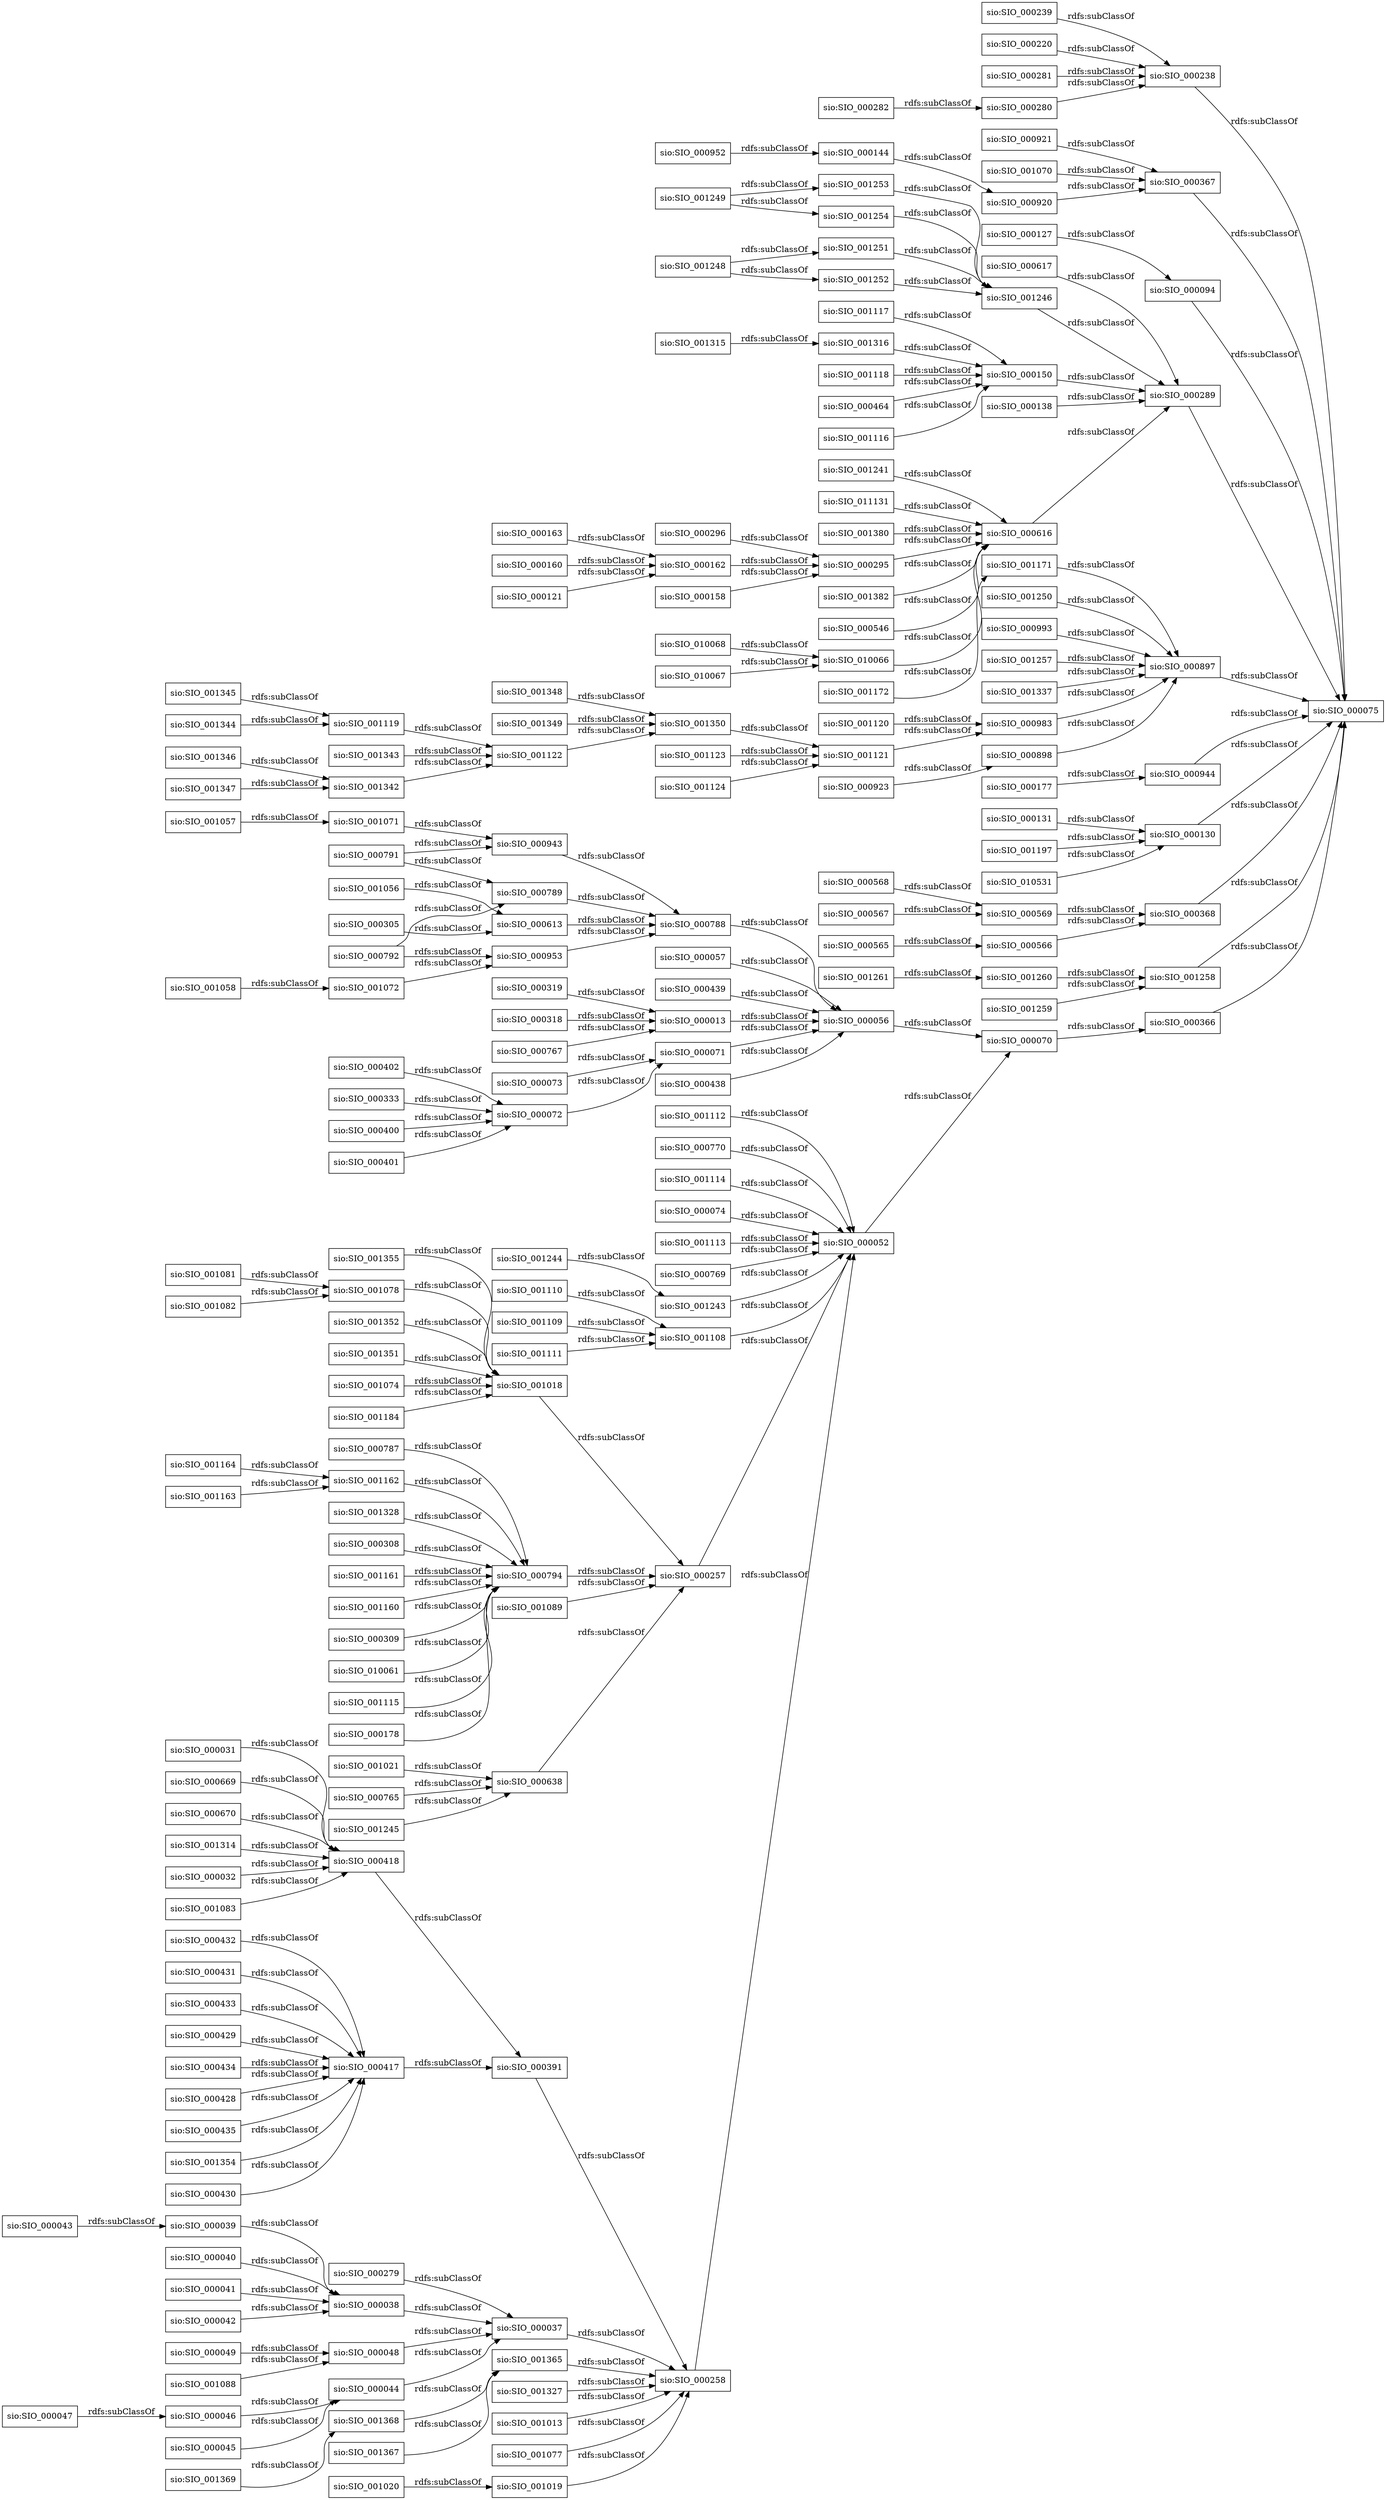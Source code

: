 digraph ar2dtool_diagram { 
rankdir=LR;
size="1000"
node [shape = rectangle, color="black"]; "sio:SIO_001354" "sio:SIO_000788" "sio:SIO_000162" "sio:SIO_001112" "sio:SIO_000308" "sio:SIO_000138" "sio:SIO_000430" "sio:SIO_000993" "sio:SIO_001057" "sio:SIO_001368" "sio:SIO_000569" "sio:SIO_000565" "sio:SIO_000281" "sio:SIO_000057" "sio:SIO_001018" "sio:SIO_000158" "sio:SIO_001197" "sio:SIO_001348" "sio:SIO_001345" "sio:SIO_001164" "sio:SIO_000923" "sio:SIO_001070" "sio:SIO_001248" "sio:SIO_000032" "sio:SIO_000546" "sio:SIO_000319" "sio:SIO_000045" "sio:SIO_001369" "sio:SIO_001316" "sio:SIO_001161" "sio:SIO_000056" "sio:SIO_001083" "sio:SIO_000566" "sio:SIO_010066" "sio:SIO_000177" "sio:SIO_000238" "sio:SIO_000280" "sio:SIO_001241" "sio:SIO_001184" "sio:SIO_001253" "sio:SIO_000770" "sio:SIO_000794" "sio:SIO_001013" "sio:SIO_001344" "sio:SIO_001071" "sio:SIO_000073" "sio:SIO_000031" "sio:SIO_000791" "sio:SIO_000318" "sio:SIO_001118" "sio:SIO_000439" "sio:SIO_001114" "sio:SIO_001160" "sio:SIO_001260" "sio:SIO_001089" "sio:SIO_000367" "sio:SIO_000432" "sio:SIO_000094" "sio:SIO_000400" "sio:SIO_001252" "sio:SIO_000669" "sio:SIO_000464" "sio:SIO_000074" "sio:SIO_001355" "sio:SIO_001077" "sio:SIO_000616" "sio:SIO_000163" "sio:SIO_001113" "sio:SIO_000289" "sio:SIO_000309" "sio:SIO_000431" "sio:SIO_000047" "sio:SIO_001350" "sio:SIO_000670" "sio:SIO_001058" "sio:SIO_000769" "sio:SIO_000765" "sio:SIO_010068" "sio:SIO_000282" "sio:SIO_000040" "sio:SIO_001257" "sio:SIO_010061" "sio:SIO_000070" "sio:SIO_001019" "sio:SIO_001346" "sio:SIO_001349" "sio:SIO_001249" "sio:SIO_000046" "sio:SIO_000391" "sio:SIO_000567" "sio:SIO_010067" "sio:SIO_000920" "sio:SIO_000239" "sio:SIO_001337" "sio:SIO_001243" "sio:SIO_000897" "sio:SIO_000041" "sio:SIO_010531" "sio:SIO_001254" "sio:SIO_000943" "sio:SIO_000131" "sio:SIO_001347" "sio:SIO_000418" "sio:SIO_000144" "sio:SIO_001072" "sio:SIO_000279" "sio:SIO_001115" "sio:SIO_001314" "sio:SIO_001261" "sio:SIO_000178" "sio:SIO_000037" "sio:SIO_000433" "sio:SIO_001244" "sio:SIO_000983" "sio:SIO_001365" "sio:SIO_000052" "sio:SIO_000944" "sio:SIO_000130" "sio:SIO_001122" "sio:SIO_000417" "sio:SIO_000075" "sio:SIO_000429" "sio:SIO_001078" "sio:SIO_000617" "sio:SIO_001116" "sio:SIO_000072" "sio:SIO_000789" "sio:SIO_000038" "sio:SIO_001352" "sio:SIO_000434" "sio:SIO_000048" "sio:SIO_001020" "sio:SIO_001351" "sio:SIO_000160" "sio:SIO_000368" "sio:SIO_001088" "sio:SIO_001110" "sio:SIO_000952" "sio:SIO_000401" "sio:SIO_001121" "sio:SIO_011131" "sio:SIO_001123" "sio:SIO_000043" "sio:SIO_000121" "sio:SIO_000428" "sio:SIO_001327" "sio:SIO_001258" "sio:SIO_000787" "sio:SIO_000013" "sio:SIO_000071" "sio:SIO_001074" "sio:SIO_000613" "sio:SIO_000049" "sio:SIO_001108" "sio:SIO_000921" "sio:SIO_001162" "sio:SIO_000305" "sio:SIO_001120" "sio:SIO_000638" "sio:SIO_001246" "sio:SIO_000296" "sio:SIO_001367" "sio:SIO_000042" "sio:SIO_001081" "sio:SIO_000568" "sio:SIO_001259" "sio:SIO_001380" "sio:SIO_000257" "sio:SIO_000898" "sio:SIO_001172" "sio:SIO_001315" "sio:SIO_000792" "sio:SIO_001109" "sio:SIO_001342" "sio:SIO_001119" "sio:SIO_001163" "sio:SIO_001245" "sio:SIO_000295" "sio:SIO_000150" "sio:SIO_001082" "sio:SIO_000258" "sio:SIO_001171" "sio:SIO_001250" "sio:SIO_001117" "sio:SIO_001343" "sio:SIO_000220" "sio:SIO_000039" "sio:SIO_000435" "sio:SIO_001021" "sio:SIO_000438" "sio:SIO_001111" "sio:SIO_000402" "sio:SIO_000127" "sio:SIO_000366" "sio:SIO_001056" "sio:SIO_001124" "sio:SIO_000044" "sio:SIO_001251" "sio:SIO_000953" "sio:SIO_000767" "sio:SIO_000333" "sio:SIO_001328" "sio:SIO_001382" ; /*classes style*/
	"sio:SIO_000566" -> "sio:SIO_000368" [ label = "rdfs:subClassOf" ];
	"sio:SIO_001337" -> "sio:SIO_000897" [ label = "rdfs:subClassOf" ];
	"sio:SIO_001316" -> "sio:SIO_000150" [ label = "rdfs:subClassOf" ];
	"sio:SIO_001124" -> "sio:SIO_001121" [ label = "rdfs:subClassOf" ];
	"sio:SIO_000282" -> "sio:SIO_000280" [ label = "rdfs:subClassOf" ];
	"sio:SIO_000432" -> "sio:SIO_000417" [ label = "rdfs:subClassOf" ];
	"sio:SIO_000787" -> "sio:SIO_000794" [ label = "rdfs:subClassOf" ];
	"sio:SIO_010066" -> "sio:SIO_000616" [ label = "rdfs:subClassOf" ];
	"sio:SIO_001074" -> "sio:SIO_001018" [ label = "rdfs:subClassOf" ];
	"sio:SIO_000048" -> "sio:SIO_000037" [ label = "rdfs:subClassOf" ];
	"sio:SIO_001245" -> "sio:SIO_000638" [ label = "rdfs:subClassOf" ];
	"sio:SIO_001345" -> "sio:SIO_001119" [ label = "rdfs:subClassOf" ];
	"sio:SIO_000319" -> "sio:SIO_000013" [ label = "rdfs:subClassOf" ];
	"sio:SIO_000127" -> "sio:SIO_000094" [ label = "rdfs:subClassOf" ];
	"sio:SIO_001111" -> "sio:SIO_001108" [ label = "rdfs:subClassOf" ];
	"sio:SIO_000056" -> "sio:SIO_000070" [ label = "rdfs:subClassOf" ];
	"sio:SIO_001082" -> "sio:SIO_001078" [ label = "rdfs:subClassOf" ];
	"sio:SIO_001253" -> "sio:SIO_001246" [ label = "rdfs:subClassOf" ];
	"sio:SIO_000177" -> "sio:SIO_000944" [ label = "rdfs:subClassOf" ];
	"sio:SIO_001019" -> "sio:SIO_000258" [ label = "rdfs:subClassOf" ];
	"sio:SIO_001161" -> "sio:SIO_000794" [ label = "rdfs:subClassOf" ];
	"sio:SIO_001119" -> "sio:SIO_001122" [ label = "rdfs:subClassOf" ];
	"sio:SIO_001261" -> "sio:SIO_001260" [ label = "rdfs:subClassOf" ];
	"sio:SIO_000953" -> "sio:SIO_000788" [ label = "rdfs:subClassOf" ];
	"sio:SIO_010061" -> "sio:SIO_000794" [ label = "rdfs:subClassOf" ];
	"sio:SIO_000043" -> "sio:SIO_000039" [ label = "rdfs:subClassOf" ];
	"sio:SIO_000569" -> "sio:SIO_000368" [ label = "rdfs:subClassOf" ];
	"sio:SIO_001382" -> "sio:SIO_000616" [ label = "rdfs:subClassOf" ];
	"sio:SIO_000669" -> "sio:SIO_000418" [ label = "rdfs:subClassOf" ];
	"sio:SIO_000435" -> "sio:SIO_000417" [ label = "rdfs:subClassOf" ];
	"sio:SIO_000072" -> "sio:SIO_000071" [ label = "rdfs:subClassOf" ];
	"sio:SIO_000769" -> "sio:SIO_000052" [ label = "rdfs:subClassOf" ];
	"sio:SIO_001077" -> "sio:SIO_000258" [ label = "rdfs:subClassOf" ];
	"sio:SIO_001248" -> "sio:SIO_001252" [ label = "rdfs:subClassOf" ];
	"sio:SIO_001248" -> "sio:SIO_001251" [ label = "rdfs:subClassOf" ];
	"sio:SIO_001056" -> "sio:SIO_000613" [ label = "rdfs:subClassOf" ];
	"sio:SIO_001369" -> "sio:SIO_001368" [ label = "rdfs:subClassOf" ];
	"sio:SIO_001348" -> "sio:SIO_001350" [ label = "rdfs:subClassOf" ];
	"sio:SIO_000130" -> "sio:SIO_000075" [ label = "rdfs:subClassOf" ];
	"sio:SIO_001327" -> "sio:SIO_000258" [ label = "rdfs:subClassOf" ];
	"sio:SIO_000464" -> "sio:SIO_000150" [ label = "rdfs:subClassOf" ];
	"sio:SIO_001114" -> "sio:SIO_000052" [ label = "rdfs:subClassOf" ];
	"sio:SIO_000401" -> "sio:SIO_000072" [ label = "rdfs:subClassOf" ];
	"sio:SIO_000038" -> "sio:SIO_000037" [ label = "rdfs:subClassOf" ];
	"sio:SIO_000898" -> "sio:SIO_000897" [ label = "rdfs:subClassOf" ];
	"sio:SIO_001164" -> "sio:SIO_001162" [ label = "rdfs:subClassOf" ];
	"sio:SIO_000138" -> "sio:SIO_000289" [ label = "rdfs:subClassOf" ];
	"sio:SIO_000309" -> "sio:SIO_000794" [ label = "rdfs:subClassOf" ];
	"sio:SIO_001314" -> "sio:SIO_000418" [ label = "rdfs:subClassOf" ];
	"sio:SIO_000280" -> "sio:SIO_000238" [ label = "rdfs:subClassOf" ];
	"sio:SIO_001122" -> "sio:SIO_001350" [ label = "rdfs:subClassOf" ];
	"sio:SIO_000430" -> "sio:SIO_000417" [ label = "rdfs:subClassOf" ];
	"sio:SIO_000238" -> "sio:SIO_000075" [ label = "rdfs:subClassOf" ];
	"sio:SIO_001072" -> "sio:SIO_000953" [ label = "rdfs:subClassOf" ];
	"sio:SIO_000046" -> "sio:SIO_000044" [ label = "rdfs:subClassOf" ];
	"sio:SIO_001243" -> "sio:SIO_000052" [ label = "rdfs:subClassOf" ];
	"sio:SIO_001172" -> "sio:SIO_001171" [ label = "rdfs:subClassOf" ];
	"sio:SIO_001343" -> "sio:SIO_001122" [ label = "rdfs:subClassOf" ];
	"sio:SIO_001109" -> "sio:SIO_001108" [ label = "rdfs:subClassOf" ];
	"sio:SIO_000438" -> "sio:SIO_000056" [ label = "rdfs:subClassOf" ];
	"sio:SIO_000417" -> "sio:SIO_000391" [ label = "rdfs:subClassOf" ];
	"sio:SIO_001251" -> "sio:SIO_001246" [ label = "rdfs:subClassOf" ];
	"sio:SIO_000943" -> "sio:SIO_000788" [ label = "rdfs:subClassOf" ];
	"sio:SIO_000367" -> "sio:SIO_000075" [ label = "rdfs:subClassOf" ];
	"sio:SIO_001351" -> "sio:SIO_001018" [ label = "rdfs:subClassOf" ];
	"sio:SIO_000296" -> "sio:SIO_000295" [ label = "rdfs:subClassOf" ];
	"sio:SIO_001117" -> "sio:SIO_000150" [ label = "rdfs:subClassOf" ];
	"sio:SIO_000638" -> "sio:SIO_000257" [ label = "rdfs:subClassOf" ];
	"sio:SIO_000993" -> "sio:SIO_000897" [ label = "rdfs:subClassOf" ];
	"sio:SIO_000617" -> "sio:SIO_000289" [ label = "rdfs:subClassOf" ];
	"sio:SIO_001088" -> "sio:SIO_000048" [ label = "rdfs:subClassOf" ];
	"sio:SIO_001259" -> "sio:SIO_001258" [ label = "rdfs:subClassOf" ];
	"sio:SIO_000041" -> "sio:SIO_000038" [ label = "rdfs:subClassOf" ];
	"sio:SIO_000567" -> "sio:SIO_000569" [ label = "rdfs:subClassOf" ];
	"sio:SIO_000546" -> "sio:SIO_000616" [ label = "rdfs:subClassOf" ];
	"sio:SIO_001380" -> "sio:SIO_000616" [ label = "rdfs:subClassOf" ];
	"sio:SIO_011131" -> "sio:SIO_000616" [ label = "rdfs:subClassOf" ];
	"sio:SIO_000162" -> "sio:SIO_000295" [ label = "rdfs:subClassOf" ];
	"sio:SIO_000333" -> "sio:SIO_000072" [ label = "rdfs:subClassOf" ];
	"sio:SIO_000049" -> "sio:SIO_000048" [ label = "rdfs:subClassOf" ];
	"sio:SIO_000433" -> "sio:SIO_000417" [ label = "rdfs:subClassOf" ];
	"sio:SIO_000070" -> "sio:SIO_000366" [ label = "rdfs:subClassOf" ];
	"sio:SIO_000788" -> "sio:SIO_000056" [ label = "rdfs:subClassOf" ];
	"sio:SIO_010067" -> "sio:SIO_010066" [ label = "rdfs:subClassOf" ];
	"sio:SIO_000220" -> "sio:SIO_000238" [ label = "rdfs:subClassOf" ];
	"sio:SIO_000767" -> "sio:SIO_000013" [ label = "rdfs:subClassOf" ];
	"sio:SIO_001246" -> "sio:SIO_000289" [ label = "rdfs:subClassOf" ];
	"sio:SIO_001367" -> "sio:SIO_001365" [ label = "rdfs:subClassOf" ];
	"sio:SIO_001346" -> "sio:SIO_001342" [ label = "rdfs:subClassOf" ];
	"sio:SIO_001112" -> "sio:SIO_000052" [ label = "rdfs:subClassOf" ];
	"sio:SIO_000057" -> "sio:SIO_000056" [ label = "rdfs:subClassOf" ];
	"sio:SIO_001083" -> "sio:SIO_000418" [ label = "rdfs:subClassOf" ];
	"sio:SIO_001254" -> "sio:SIO_001246" [ label = "rdfs:subClassOf" ];
	"sio:SIO_000391" -> "sio:SIO_000258" [ label = "rdfs:subClassOf" ];
	"sio:SIO_001020" -> "sio:SIO_001019" [ label = "rdfs:subClassOf" ];
	"sio:SIO_000178" -> "sio:SIO_000794" [ label = "rdfs:subClassOf" ];
	"sio:SIO_001354" -> "sio:SIO_000417" [ label = "rdfs:subClassOf" ];
	"sio:SIO_001162" -> "sio:SIO_000794" [ label = "rdfs:subClassOf" ];
	"sio:SIO_001120" -> "sio:SIO_000983" [ label = "rdfs:subClassOf" ];
	"sio:SIO_000257" -> "sio:SIO_000052" [ label = "rdfs:subClassOf" ];
	"sio:SIO_000428" -> "sio:SIO_000417" [ label = "rdfs:subClassOf" ];
	"sio:SIO_000044" -> "sio:SIO_000037" [ label = "rdfs:subClassOf" ];
	"sio:SIO_001070" -> "sio:SIO_000367" [ label = "rdfs:subClassOf" ];
	"sio:SIO_001241" -> "sio:SIO_000616" [ label = "rdfs:subClassOf" ];
	"sio:SIO_000144" -> "sio:SIO_000920" [ label = "rdfs:subClassOf" ];
	"sio:SIO_000670" -> "sio:SIO_000418" [ label = "rdfs:subClassOf" ];
	"sio:SIO_000094" -> "sio:SIO_000075" [ label = "rdfs:subClassOf" ];
	"sio:SIO_000983" -> "sio:SIO_000897" [ label = "rdfs:subClassOf" ];
	"sio:SIO_000791" -> "sio:SIO_000943" [ label = "rdfs:subClassOf" ];
	"sio:SIO_000791" -> "sio:SIO_000789" [ label = "rdfs:subClassOf" ];
	"sio:SIO_000073" -> "sio:SIO_000071" [ label = "rdfs:subClassOf" ];
	"sio:SIO_001249" -> "sio:SIO_001254" [ label = "rdfs:subClassOf" ];
	"sio:SIO_001249" -> "sio:SIO_001253" [ label = "rdfs:subClassOf" ];
	"sio:SIO_000770" -> "sio:SIO_000052" [ label = "rdfs:subClassOf" ];
	"sio:SIO_000052" -> "sio:SIO_000070" [ label = "rdfs:subClassOf" ];
	"sio:SIO_001078" -> "sio:SIO_001018" [ label = "rdfs:subClassOf" ];
	"sio:SIO_001057" -> "sio:SIO_001071" [ label = "rdfs:subClassOf" ];
	"sio:SIO_000031" -> "sio:SIO_000418" [ label = "rdfs:subClassOf" ];
	"sio:SIO_000920" -> "sio:SIO_000367" [ label = "rdfs:subClassOf" ];
	"sio:SIO_001349" -> "sio:SIO_001350" [ label = "rdfs:subClassOf" ];
	"sio:SIO_000131" -> "sio:SIO_000130" [ label = "rdfs:subClassOf" ];
	"sio:SIO_001328" -> "sio:SIO_000794" [ label = "rdfs:subClassOf" ];
	"sio:SIO_001115" -> "sio:SIO_000794" [ label = "rdfs:subClassOf" ];
	"sio:SIO_001257" -> "sio:SIO_000897" [ label = "rdfs:subClassOf" ];
	"sio:SIO_000402" -> "sio:SIO_000072" [ label = "rdfs:subClassOf" ];
	"sio:SIO_000039" -> "sio:SIO_000038" [ label = "rdfs:subClassOf" ];
	"sio:SIO_000565" -> "sio:SIO_000566" [ label = "rdfs:subClassOf" ];
	"sio:SIO_000160" -> "sio:SIO_000162" [ label = "rdfs:subClassOf" ];
	"sio:SIO_001315" -> "sio:SIO_001316" [ label = "rdfs:subClassOf" ];
	"sio:SIO_001123" -> "sio:SIO_001121" [ label = "rdfs:subClassOf" ];
	"sio:SIO_000281" -> "sio:SIO_000238" [ label = "rdfs:subClassOf" ];
	"sio:SIO_000431" -> "sio:SIO_000417" [ label = "rdfs:subClassOf" ];
	"sio:SIO_000239" -> "sio:SIO_000238" [ label = "rdfs:subClassOf" ];
	"sio:SIO_000765" -> "sio:SIO_000638" [ label = "rdfs:subClassOf" ];
	"sio:SIO_000047" -> "sio:SIO_000046" [ label = "rdfs:subClassOf" ];
	"sio:SIO_001244" -> "sio:SIO_001243" [ label = "rdfs:subClassOf" ];
	"sio:SIO_001365" -> "sio:SIO_000258" [ label = "rdfs:subClassOf" ];
	"sio:SIO_001344" -> "sio:SIO_001119" [ label = "rdfs:subClassOf" ];
	"sio:SIO_000318" -> "sio:SIO_000013" [ label = "rdfs:subClassOf" ];
	"sio:SIO_000289" -> "sio:SIO_000075" [ label = "rdfs:subClassOf" ];
	"sio:SIO_001110" -> "sio:SIO_001108" [ label = "rdfs:subClassOf" ];
	"sio:SIO_000439" -> "sio:SIO_000056" [ label = "rdfs:subClassOf" ];
	"sio:SIO_000794" -> "sio:SIO_000257" [ label = "rdfs:subClassOf" ];
	"sio:SIO_001252" -> "sio:SIO_001246" [ label = "rdfs:subClassOf" ];
	"sio:SIO_000418" -> "sio:SIO_000391" [ label = "rdfs:subClassOf" ];
	"sio:SIO_001081" -> "sio:SIO_001078" [ label = "rdfs:subClassOf" ];
	"sio:SIO_000944" -> "sio:SIO_000075" [ label = "rdfs:subClassOf" ];
	"sio:SIO_000923" -> "sio:SIO_000898" [ label = "rdfs:subClassOf" ];
	"sio:SIO_000013" -> "sio:SIO_000056" [ label = "rdfs:subClassOf" ];
	"sio:SIO_000368" -> "sio:SIO_000075" [ label = "rdfs:subClassOf" ];
	"sio:SIO_001018" -> "sio:SIO_000257" [ label = "rdfs:subClassOf" ];
	"sio:SIO_001352" -> "sio:SIO_001018" [ label = "rdfs:subClassOf" ];
	"sio:SIO_001160" -> "sio:SIO_000794" [ label = "rdfs:subClassOf" ];
	"sio:SIO_000305" -> "sio:SIO_000613" [ label = "rdfs:subClassOf" ];
	"sio:SIO_001118" -> "sio:SIO_000150" [ label = "rdfs:subClassOf" ];
	"sio:SIO_001260" -> "sio:SIO_001258" [ label = "rdfs:subClassOf" ];
	"sio:SIO_000952" -> "sio:SIO_000144" [ label = "rdfs:subClassOf" ];
	"sio:SIO_001089" -> "sio:SIO_000257" [ label = "rdfs:subClassOf" ];
	"sio:SIO_000042" -> "sio:SIO_000038" [ label = "rdfs:subClassOf" ];
	"sio:SIO_000568" -> "sio:SIO_000569" [ label = "rdfs:subClassOf" ];
	"sio:SIO_000163" -> "sio:SIO_000162" [ label = "rdfs:subClassOf" ];
	"sio:SIO_000121" -> "sio:SIO_000162" [ label = "rdfs:subClassOf" ];
	"sio:SIO_000434" -> "sio:SIO_000417" [ label = "rdfs:subClassOf" ];
	"sio:SIO_000071" -> "sio:SIO_000056" [ label = "rdfs:subClassOf" ];
	"sio:SIO_000789" -> "sio:SIO_000788" [ label = "rdfs:subClassOf" ];
	"sio:SIO_010068" -> "sio:SIO_010066" [ label = "rdfs:subClassOf" ];
	"sio:SIO_010531" -> "sio:SIO_000130" [ label = "rdfs:subClassOf" ];
	"sio:SIO_001013" -> "sio:SIO_000258" [ label = "rdfs:subClassOf" ];
	"sio:SIO_001197" -> "sio:SIO_000130" [ label = "rdfs:subClassOf" ];
	"sio:SIO_001368" -> "sio:SIO_001365" [ label = "rdfs:subClassOf" ];
	"sio:SIO_000150" -> "sio:SIO_000289" [ label = "rdfs:subClassOf" ];
	"sio:SIO_001347" -> "sio:SIO_001342" [ label = "rdfs:subClassOf" ];
	"sio:SIO_001113" -> "sio:SIO_000052" [ label = "rdfs:subClassOf" ];
	"sio:SIO_000613" -> "sio:SIO_000788" [ label = "rdfs:subClassOf" ];
	"sio:SIO_000400" -> "sio:SIO_000072" [ label = "rdfs:subClassOf" ];
	"sio:SIO_000037" -> "sio:SIO_000258" [ label = "rdfs:subClassOf" ];
	"sio:SIO_001021" -> "sio:SIO_000638" [ label = "rdfs:subClassOf" ];
	"sio:SIO_000897" -> "sio:SIO_000075" [ label = "rdfs:subClassOf" ];
	"sio:SIO_001184" -> "sio:SIO_001018" [ label = "rdfs:subClassOf" ];
	"sio:SIO_000158" -> "sio:SIO_000295" [ label = "rdfs:subClassOf" ];
	"sio:SIO_001355" -> "sio:SIO_001018" [ label = "rdfs:subClassOf" ];
	"sio:SIO_001163" -> "sio:SIO_001162" [ label = "rdfs:subClassOf" ];
	"sio:SIO_000308" -> "sio:SIO_000794" [ label = "rdfs:subClassOf" ];
	"sio:SIO_001121" -> "sio:SIO_000983" [ label = "rdfs:subClassOf" ];
	"sio:SIO_000279" -> "sio:SIO_000037" [ label = "rdfs:subClassOf" ];
	"sio:SIO_000258" -> "sio:SIO_000052" [ label = "rdfs:subClassOf" ];
	"sio:SIO_000429" -> "sio:SIO_000417" [ label = "rdfs:subClassOf" ];
	"sio:SIO_000045" -> "sio:SIO_000044" [ label = "rdfs:subClassOf" ];
	"sio:SIO_001071" -> "sio:SIO_000943" [ label = "rdfs:subClassOf" ];
	"sio:SIO_001171" -> "sio:SIO_000897" [ label = "rdfs:subClassOf" ];
	"sio:SIO_001342" -> "sio:SIO_001122" [ label = "rdfs:subClassOf" ];
	"sio:SIO_001108" -> "sio:SIO_000052" [ label = "rdfs:subClassOf" ];
	"sio:SIO_000792" -> "sio:SIO_000953" [ label = "rdfs:subClassOf" ];
	"sio:SIO_000792" -> "sio:SIO_000789" [ label = "rdfs:subClassOf" ];
	"sio:SIO_000074" -> "sio:SIO_000052" [ label = "rdfs:subClassOf" ];
	"sio:SIO_001250" -> "sio:SIO_000897" [ label = "rdfs:subClassOf" ];
	"sio:SIO_000921" -> "sio:SIO_000367" [ label = "rdfs:subClassOf" ];
	"sio:SIO_000032" -> "sio:SIO_000418" [ label = "rdfs:subClassOf" ];
	"sio:SIO_001058" -> "sio:SIO_001072" [ label = "rdfs:subClassOf" ];
	"sio:SIO_000366" -> "sio:SIO_000075" [ label = "rdfs:subClassOf" ];
	"sio:SIO_001350" -> "sio:SIO_001121" [ label = "rdfs:subClassOf" ];
	"sio:SIO_000295" -> "sio:SIO_000616" [ label = "rdfs:subClassOf" ];
	"sio:SIO_001116" -> "sio:SIO_000150" [ label = "rdfs:subClassOf" ];
	"sio:SIO_000616" -> "sio:SIO_000289" [ label = "rdfs:subClassOf" ];
	"sio:SIO_001258" -> "sio:SIO_000075" [ label = "rdfs:subClassOf" ];
	"sio:SIO_000040" -> "sio:SIO_000038" [ label = "rdfs:subClassOf" ];

}
